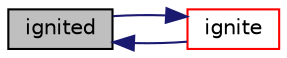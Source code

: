 digraph "ignited"
{
  bgcolor="transparent";
  edge [fontname="Helvetica",fontsize="10",labelfontname="Helvetica",labelfontsize="10"];
  node [fontname="Helvetica",fontsize="10",shape=record];
  rankdir="LR";
  Node1 [label="ignited",height=0.2,width=0.4,color="black", fillcolor="grey75", style="filled", fontcolor="black"];
  Node1 -> Node2 [dir="back",color="midnightblue",fontsize="10",style="solid",fontname="Helvetica"];
  Node2 [label="ignite",height=0.2,width=0.4,color="red",URL="$a01054.html#a6cacf250e54cc33d8b5c411b00977940"];
  Node2 -> Node1 [dir="back",color="midnightblue",fontsize="10",style="solid",fontname="Helvetica"];
}

